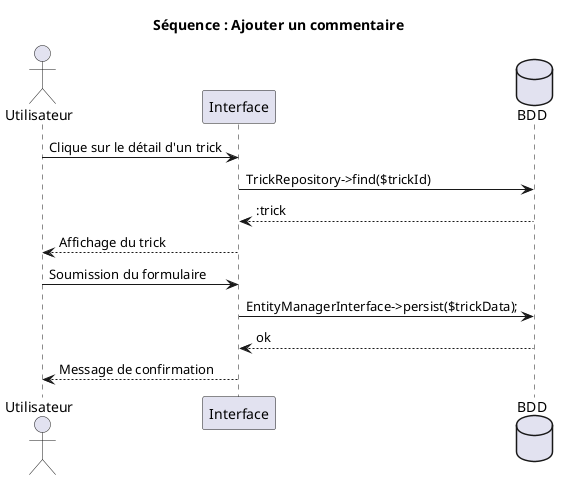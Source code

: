 @startuml
title Séquence : Ajouter un commentaire
actor Utilisateur
participant Interface
database BDD
Utilisateur -> Interface : Clique sur le détail d'un trick
Interface -> BDD : TrickRepository->find($trickId)
BDD --> Interface : :trick
Interface --> Utilisateur : Affichage du trick
Utilisateur -> Interface : Soumission du formulaire
Interface -> BDD : EntityManagerInterface->persist($trickData);
BDD --> Interface : ok
Interface --> Utilisateur : Message de confirmation
@enduml